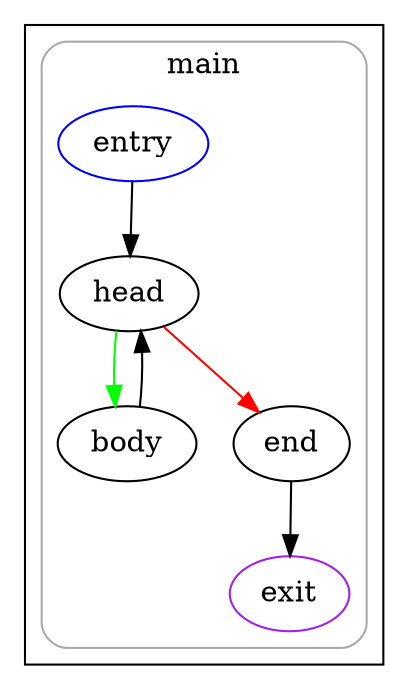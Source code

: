 strict digraph G {
  compound=true
  subgraph cluster_0 {
    subgraph cluster_0_0 {
      label="main"
      color=darkgray
      style=rounded
      fillcolor=lightgray
      cluster_0_0_0[label="entry",shape=oval,color=blue,rank=source]
      cluster_0_0_1[label="head",shape=oval]
      cluster_0_0_2[label="body",shape=oval]
      cluster_0_0_3[label="end",shape=oval]
      cluster_0_0_exit[label=exit,color=purple,rank=sink]
      cluster_0_0_0 -> cluster_0_0_1
      cluster_0_0_1 -> cluster_0_0_2 [color=green]
      cluster_0_0_1 -> cluster_0_0_3 [color=red]
      cluster_0_0_2 -> cluster_0_0_1
      cluster_0_0_3 -> cluster_0_0_exit [color=black]
    }
  }
}

